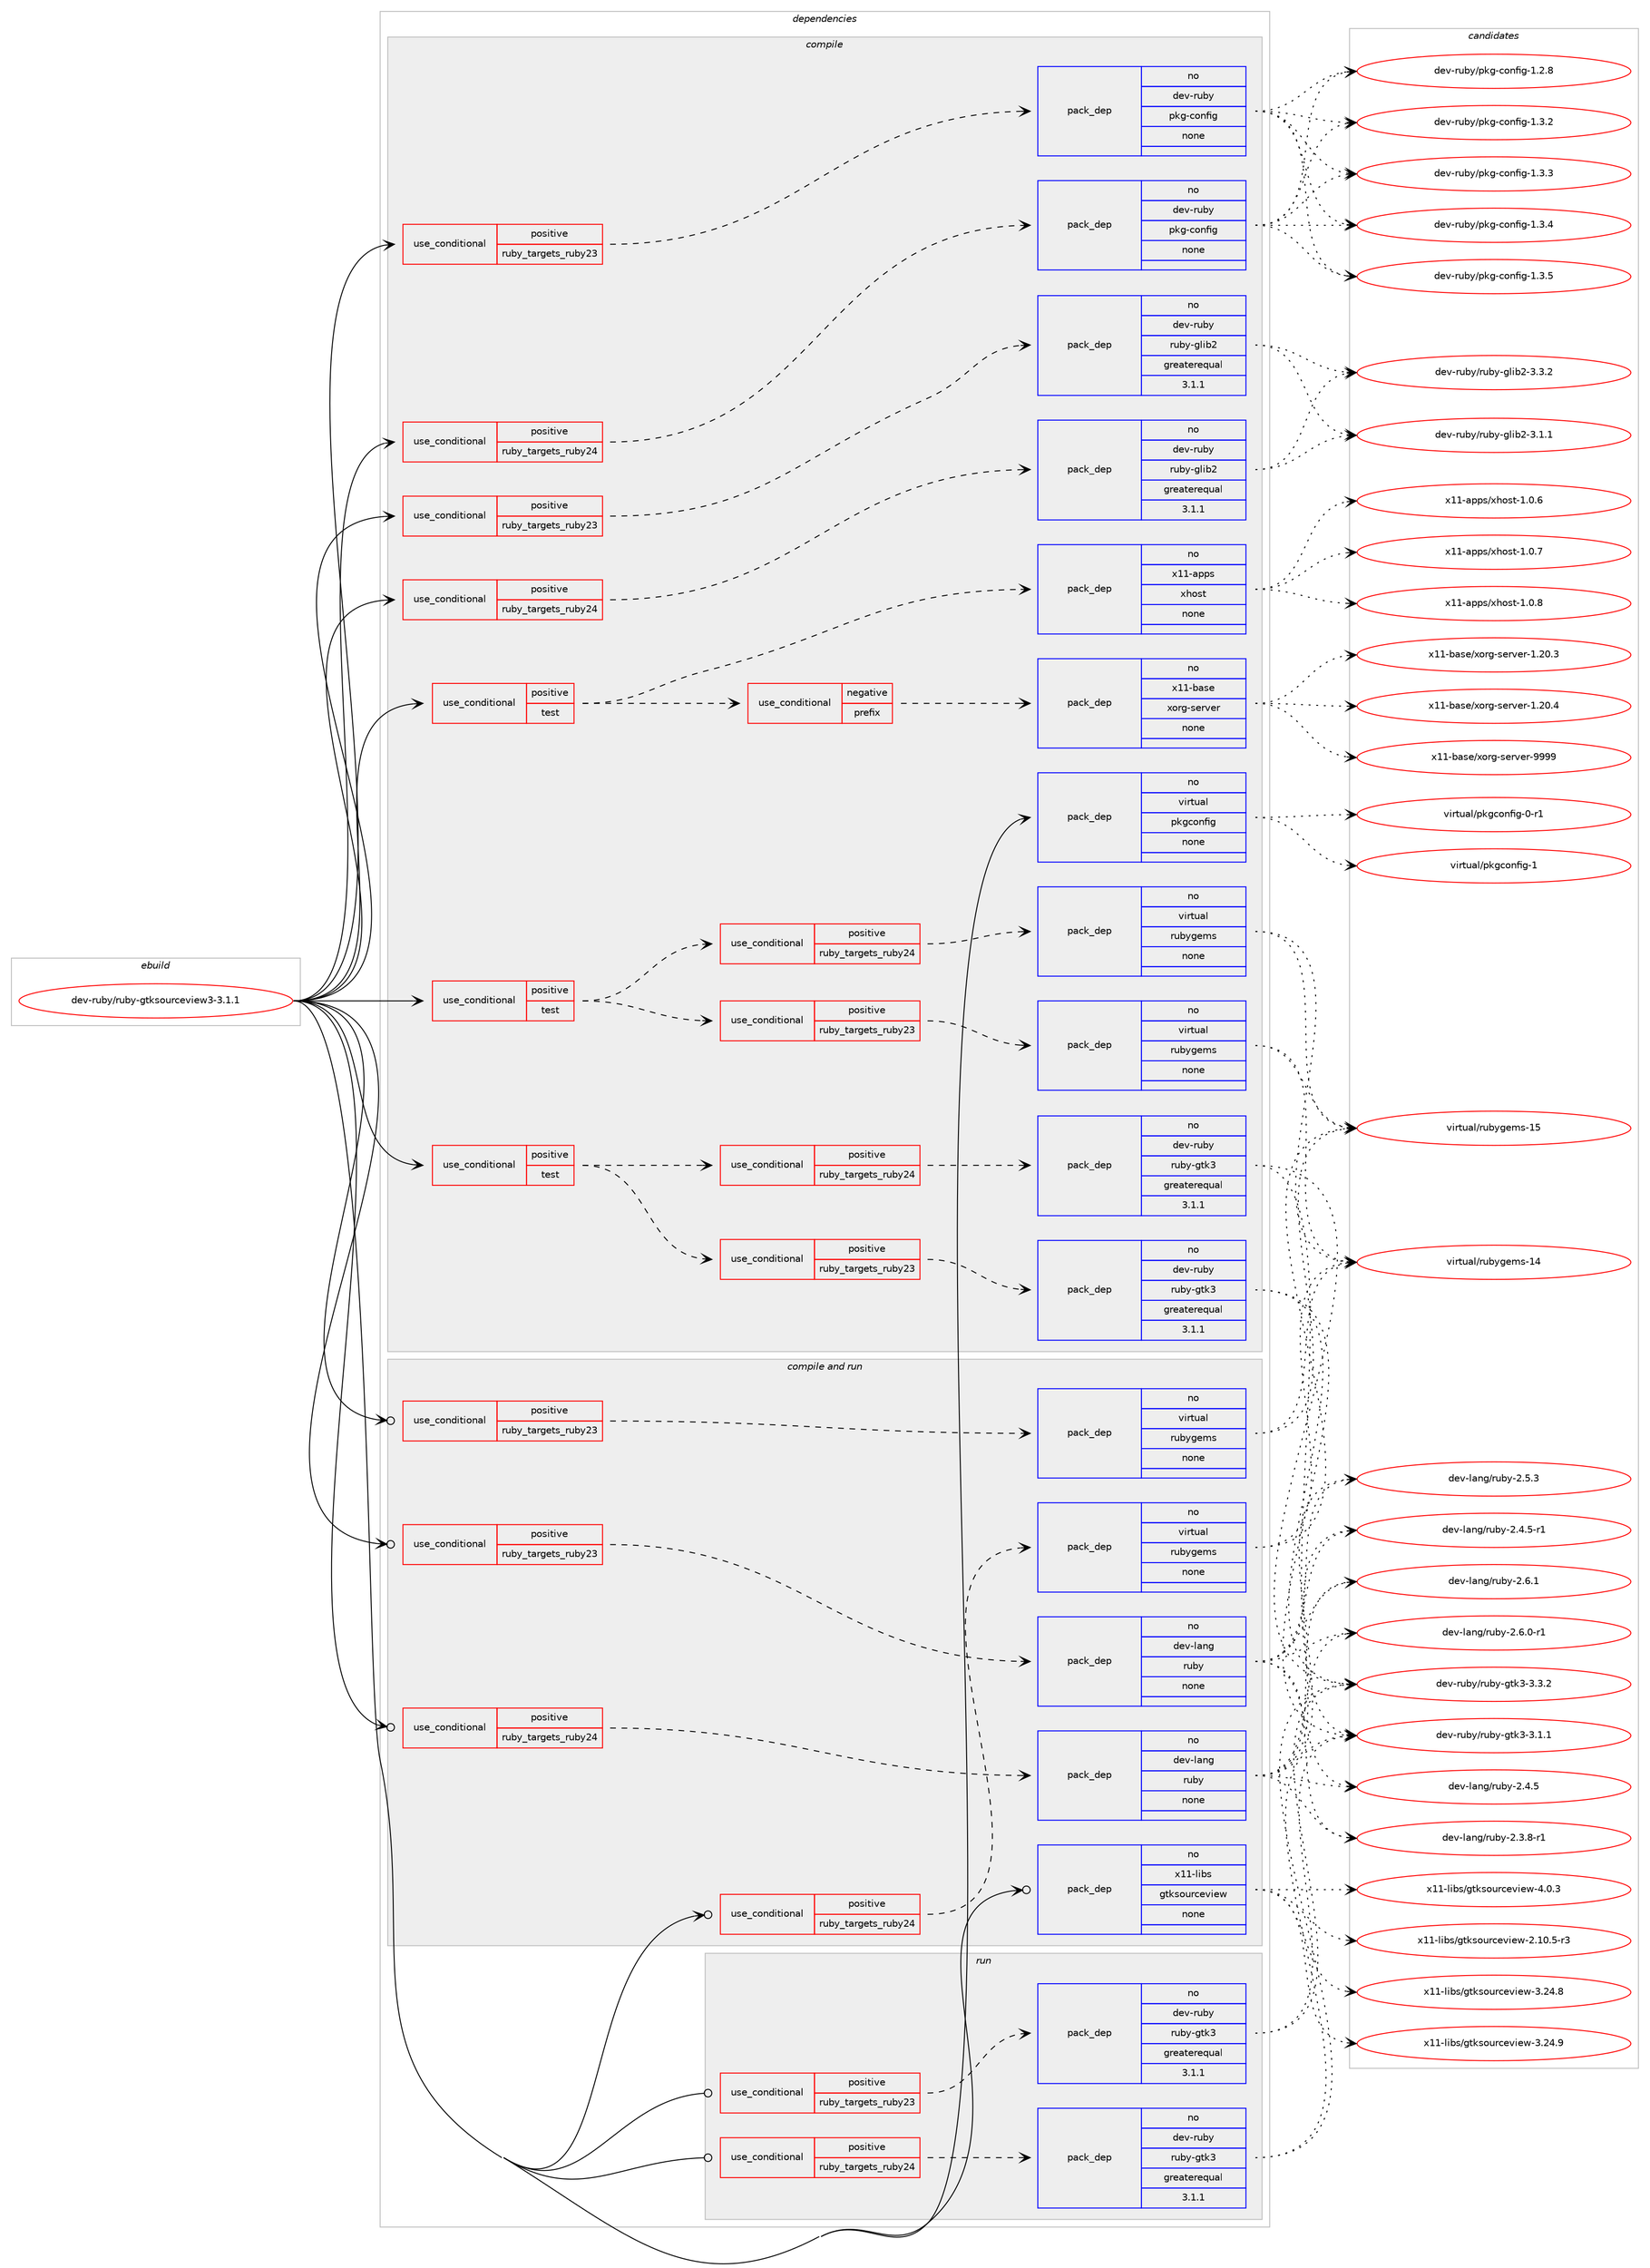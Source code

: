digraph prolog {

# *************
# Graph options
# *************

newrank=true;
concentrate=true;
compound=true;
graph [rankdir=LR,fontname=Helvetica,fontsize=10,ranksep=1.5];#, ranksep=2.5, nodesep=0.2];
edge  [arrowhead=vee];
node  [fontname=Helvetica,fontsize=10];

# **********
# The ebuild
# **********

subgraph cluster_leftcol {
color=gray;
rank=same;
label=<<i>ebuild</i>>;
id [label="dev-ruby/ruby-gtksourceview3-3.1.1", color=red, width=4, href="../dev-ruby/ruby-gtksourceview3-3.1.1.svg"];
}

# ****************
# The dependencies
# ****************

subgraph cluster_midcol {
color=gray;
label=<<i>dependencies</i>>;
subgraph cluster_compile {
fillcolor="#eeeeee";
style=filled;
label=<<i>compile</i>>;
subgraph cond415494 {
dependency1524070 [label=<<TABLE BORDER="0" CELLBORDER="1" CELLSPACING="0" CELLPADDING="4"><TR><TD ROWSPAN="3" CELLPADDING="10">use_conditional</TD></TR><TR><TD>positive</TD></TR><TR><TD>ruby_targets_ruby23</TD></TR></TABLE>>, shape=none, color=red];
subgraph pack1085070 {
dependency1524071 [label=<<TABLE BORDER="0" CELLBORDER="1" CELLSPACING="0" CELLPADDING="4" WIDTH="220"><TR><TD ROWSPAN="6" CELLPADDING="30">pack_dep</TD></TR><TR><TD WIDTH="110">no</TD></TR><TR><TD>dev-ruby</TD></TR><TR><TD>pkg-config</TD></TR><TR><TD>none</TD></TR><TR><TD></TD></TR></TABLE>>, shape=none, color=blue];
}
dependency1524070:e -> dependency1524071:w [weight=20,style="dashed",arrowhead="vee"];
}
id:e -> dependency1524070:w [weight=20,style="solid",arrowhead="vee"];
subgraph cond415495 {
dependency1524072 [label=<<TABLE BORDER="0" CELLBORDER="1" CELLSPACING="0" CELLPADDING="4"><TR><TD ROWSPAN="3" CELLPADDING="10">use_conditional</TD></TR><TR><TD>positive</TD></TR><TR><TD>ruby_targets_ruby23</TD></TR></TABLE>>, shape=none, color=red];
subgraph pack1085071 {
dependency1524073 [label=<<TABLE BORDER="0" CELLBORDER="1" CELLSPACING="0" CELLPADDING="4" WIDTH="220"><TR><TD ROWSPAN="6" CELLPADDING="30">pack_dep</TD></TR><TR><TD WIDTH="110">no</TD></TR><TR><TD>dev-ruby</TD></TR><TR><TD>ruby-glib2</TD></TR><TR><TD>greaterequal</TD></TR><TR><TD>3.1.1</TD></TR></TABLE>>, shape=none, color=blue];
}
dependency1524072:e -> dependency1524073:w [weight=20,style="dashed",arrowhead="vee"];
}
id:e -> dependency1524072:w [weight=20,style="solid",arrowhead="vee"];
subgraph cond415496 {
dependency1524074 [label=<<TABLE BORDER="0" CELLBORDER="1" CELLSPACING="0" CELLPADDING="4"><TR><TD ROWSPAN="3" CELLPADDING="10">use_conditional</TD></TR><TR><TD>positive</TD></TR><TR><TD>ruby_targets_ruby24</TD></TR></TABLE>>, shape=none, color=red];
subgraph pack1085072 {
dependency1524075 [label=<<TABLE BORDER="0" CELLBORDER="1" CELLSPACING="0" CELLPADDING="4" WIDTH="220"><TR><TD ROWSPAN="6" CELLPADDING="30">pack_dep</TD></TR><TR><TD WIDTH="110">no</TD></TR><TR><TD>dev-ruby</TD></TR><TR><TD>pkg-config</TD></TR><TR><TD>none</TD></TR><TR><TD></TD></TR></TABLE>>, shape=none, color=blue];
}
dependency1524074:e -> dependency1524075:w [weight=20,style="dashed",arrowhead="vee"];
}
id:e -> dependency1524074:w [weight=20,style="solid",arrowhead="vee"];
subgraph cond415497 {
dependency1524076 [label=<<TABLE BORDER="0" CELLBORDER="1" CELLSPACING="0" CELLPADDING="4"><TR><TD ROWSPAN="3" CELLPADDING="10">use_conditional</TD></TR><TR><TD>positive</TD></TR><TR><TD>ruby_targets_ruby24</TD></TR></TABLE>>, shape=none, color=red];
subgraph pack1085073 {
dependency1524077 [label=<<TABLE BORDER="0" CELLBORDER="1" CELLSPACING="0" CELLPADDING="4" WIDTH="220"><TR><TD ROWSPAN="6" CELLPADDING="30">pack_dep</TD></TR><TR><TD WIDTH="110">no</TD></TR><TR><TD>dev-ruby</TD></TR><TR><TD>ruby-glib2</TD></TR><TR><TD>greaterequal</TD></TR><TR><TD>3.1.1</TD></TR></TABLE>>, shape=none, color=blue];
}
dependency1524076:e -> dependency1524077:w [weight=20,style="dashed",arrowhead="vee"];
}
id:e -> dependency1524076:w [weight=20,style="solid",arrowhead="vee"];
subgraph cond415498 {
dependency1524078 [label=<<TABLE BORDER="0" CELLBORDER="1" CELLSPACING="0" CELLPADDING="4"><TR><TD ROWSPAN="3" CELLPADDING="10">use_conditional</TD></TR><TR><TD>positive</TD></TR><TR><TD>test</TD></TR></TABLE>>, shape=none, color=red];
subgraph cond415499 {
dependency1524079 [label=<<TABLE BORDER="0" CELLBORDER="1" CELLSPACING="0" CELLPADDING="4"><TR><TD ROWSPAN="3" CELLPADDING="10">use_conditional</TD></TR><TR><TD>negative</TD></TR><TR><TD>prefix</TD></TR></TABLE>>, shape=none, color=red];
subgraph pack1085074 {
dependency1524080 [label=<<TABLE BORDER="0" CELLBORDER="1" CELLSPACING="0" CELLPADDING="4" WIDTH="220"><TR><TD ROWSPAN="6" CELLPADDING="30">pack_dep</TD></TR><TR><TD WIDTH="110">no</TD></TR><TR><TD>x11-base</TD></TR><TR><TD>xorg-server</TD></TR><TR><TD>none</TD></TR><TR><TD></TD></TR></TABLE>>, shape=none, color=blue];
}
dependency1524079:e -> dependency1524080:w [weight=20,style="dashed",arrowhead="vee"];
}
dependency1524078:e -> dependency1524079:w [weight=20,style="dashed",arrowhead="vee"];
subgraph pack1085075 {
dependency1524081 [label=<<TABLE BORDER="0" CELLBORDER="1" CELLSPACING="0" CELLPADDING="4" WIDTH="220"><TR><TD ROWSPAN="6" CELLPADDING="30">pack_dep</TD></TR><TR><TD WIDTH="110">no</TD></TR><TR><TD>x11-apps</TD></TR><TR><TD>xhost</TD></TR><TR><TD>none</TD></TR><TR><TD></TD></TR></TABLE>>, shape=none, color=blue];
}
dependency1524078:e -> dependency1524081:w [weight=20,style="dashed",arrowhead="vee"];
}
id:e -> dependency1524078:w [weight=20,style="solid",arrowhead="vee"];
subgraph cond415500 {
dependency1524082 [label=<<TABLE BORDER="0" CELLBORDER="1" CELLSPACING="0" CELLPADDING="4"><TR><TD ROWSPAN="3" CELLPADDING="10">use_conditional</TD></TR><TR><TD>positive</TD></TR><TR><TD>test</TD></TR></TABLE>>, shape=none, color=red];
subgraph cond415501 {
dependency1524083 [label=<<TABLE BORDER="0" CELLBORDER="1" CELLSPACING="0" CELLPADDING="4"><TR><TD ROWSPAN="3" CELLPADDING="10">use_conditional</TD></TR><TR><TD>positive</TD></TR><TR><TD>ruby_targets_ruby23</TD></TR></TABLE>>, shape=none, color=red];
subgraph pack1085076 {
dependency1524084 [label=<<TABLE BORDER="0" CELLBORDER="1" CELLSPACING="0" CELLPADDING="4" WIDTH="220"><TR><TD ROWSPAN="6" CELLPADDING="30">pack_dep</TD></TR><TR><TD WIDTH="110">no</TD></TR><TR><TD>dev-ruby</TD></TR><TR><TD>ruby-gtk3</TD></TR><TR><TD>greaterequal</TD></TR><TR><TD>3.1.1</TD></TR></TABLE>>, shape=none, color=blue];
}
dependency1524083:e -> dependency1524084:w [weight=20,style="dashed",arrowhead="vee"];
}
dependency1524082:e -> dependency1524083:w [weight=20,style="dashed",arrowhead="vee"];
subgraph cond415502 {
dependency1524085 [label=<<TABLE BORDER="0" CELLBORDER="1" CELLSPACING="0" CELLPADDING="4"><TR><TD ROWSPAN="3" CELLPADDING="10">use_conditional</TD></TR><TR><TD>positive</TD></TR><TR><TD>ruby_targets_ruby24</TD></TR></TABLE>>, shape=none, color=red];
subgraph pack1085077 {
dependency1524086 [label=<<TABLE BORDER="0" CELLBORDER="1" CELLSPACING="0" CELLPADDING="4" WIDTH="220"><TR><TD ROWSPAN="6" CELLPADDING="30">pack_dep</TD></TR><TR><TD WIDTH="110">no</TD></TR><TR><TD>dev-ruby</TD></TR><TR><TD>ruby-gtk3</TD></TR><TR><TD>greaterequal</TD></TR><TR><TD>3.1.1</TD></TR></TABLE>>, shape=none, color=blue];
}
dependency1524085:e -> dependency1524086:w [weight=20,style="dashed",arrowhead="vee"];
}
dependency1524082:e -> dependency1524085:w [weight=20,style="dashed",arrowhead="vee"];
}
id:e -> dependency1524082:w [weight=20,style="solid",arrowhead="vee"];
subgraph cond415503 {
dependency1524087 [label=<<TABLE BORDER="0" CELLBORDER="1" CELLSPACING="0" CELLPADDING="4"><TR><TD ROWSPAN="3" CELLPADDING="10">use_conditional</TD></TR><TR><TD>positive</TD></TR><TR><TD>test</TD></TR></TABLE>>, shape=none, color=red];
subgraph cond415504 {
dependency1524088 [label=<<TABLE BORDER="0" CELLBORDER="1" CELLSPACING="0" CELLPADDING="4"><TR><TD ROWSPAN="3" CELLPADDING="10">use_conditional</TD></TR><TR><TD>positive</TD></TR><TR><TD>ruby_targets_ruby23</TD></TR></TABLE>>, shape=none, color=red];
subgraph pack1085078 {
dependency1524089 [label=<<TABLE BORDER="0" CELLBORDER="1" CELLSPACING="0" CELLPADDING="4" WIDTH="220"><TR><TD ROWSPAN="6" CELLPADDING="30">pack_dep</TD></TR><TR><TD WIDTH="110">no</TD></TR><TR><TD>virtual</TD></TR><TR><TD>rubygems</TD></TR><TR><TD>none</TD></TR><TR><TD></TD></TR></TABLE>>, shape=none, color=blue];
}
dependency1524088:e -> dependency1524089:w [weight=20,style="dashed",arrowhead="vee"];
}
dependency1524087:e -> dependency1524088:w [weight=20,style="dashed",arrowhead="vee"];
subgraph cond415505 {
dependency1524090 [label=<<TABLE BORDER="0" CELLBORDER="1" CELLSPACING="0" CELLPADDING="4"><TR><TD ROWSPAN="3" CELLPADDING="10">use_conditional</TD></TR><TR><TD>positive</TD></TR><TR><TD>ruby_targets_ruby24</TD></TR></TABLE>>, shape=none, color=red];
subgraph pack1085079 {
dependency1524091 [label=<<TABLE BORDER="0" CELLBORDER="1" CELLSPACING="0" CELLPADDING="4" WIDTH="220"><TR><TD ROWSPAN="6" CELLPADDING="30">pack_dep</TD></TR><TR><TD WIDTH="110">no</TD></TR><TR><TD>virtual</TD></TR><TR><TD>rubygems</TD></TR><TR><TD>none</TD></TR><TR><TD></TD></TR></TABLE>>, shape=none, color=blue];
}
dependency1524090:e -> dependency1524091:w [weight=20,style="dashed",arrowhead="vee"];
}
dependency1524087:e -> dependency1524090:w [weight=20,style="dashed",arrowhead="vee"];
}
id:e -> dependency1524087:w [weight=20,style="solid",arrowhead="vee"];
subgraph pack1085080 {
dependency1524092 [label=<<TABLE BORDER="0" CELLBORDER="1" CELLSPACING="0" CELLPADDING="4" WIDTH="220"><TR><TD ROWSPAN="6" CELLPADDING="30">pack_dep</TD></TR><TR><TD WIDTH="110">no</TD></TR><TR><TD>virtual</TD></TR><TR><TD>pkgconfig</TD></TR><TR><TD>none</TD></TR><TR><TD></TD></TR></TABLE>>, shape=none, color=blue];
}
id:e -> dependency1524092:w [weight=20,style="solid",arrowhead="vee"];
}
subgraph cluster_compileandrun {
fillcolor="#eeeeee";
style=filled;
label=<<i>compile and run</i>>;
subgraph cond415506 {
dependency1524093 [label=<<TABLE BORDER="0" CELLBORDER="1" CELLSPACING="0" CELLPADDING="4"><TR><TD ROWSPAN="3" CELLPADDING="10">use_conditional</TD></TR><TR><TD>positive</TD></TR><TR><TD>ruby_targets_ruby23</TD></TR></TABLE>>, shape=none, color=red];
subgraph pack1085081 {
dependency1524094 [label=<<TABLE BORDER="0" CELLBORDER="1" CELLSPACING="0" CELLPADDING="4" WIDTH="220"><TR><TD ROWSPAN="6" CELLPADDING="30">pack_dep</TD></TR><TR><TD WIDTH="110">no</TD></TR><TR><TD>dev-lang</TD></TR><TR><TD>ruby</TD></TR><TR><TD>none</TD></TR><TR><TD></TD></TR></TABLE>>, shape=none, color=blue];
}
dependency1524093:e -> dependency1524094:w [weight=20,style="dashed",arrowhead="vee"];
}
id:e -> dependency1524093:w [weight=20,style="solid",arrowhead="odotvee"];
subgraph cond415507 {
dependency1524095 [label=<<TABLE BORDER="0" CELLBORDER="1" CELLSPACING="0" CELLPADDING="4"><TR><TD ROWSPAN="3" CELLPADDING="10">use_conditional</TD></TR><TR><TD>positive</TD></TR><TR><TD>ruby_targets_ruby23</TD></TR></TABLE>>, shape=none, color=red];
subgraph pack1085082 {
dependency1524096 [label=<<TABLE BORDER="0" CELLBORDER="1" CELLSPACING="0" CELLPADDING="4" WIDTH="220"><TR><TD ROWSPAN="6" CELLPADDING="30">pack_dep</TD></TR><TR><TD WIDTH="110">no</TD></TR><TR><TD>virtual</TD></TR><TR><TD>rubygems</TD></TR><TR><TD>none</TD></TR><TR><TD></TD></TR></TABLE>>, shape=none, color=blue];
}
dependency1524095:e -> dependency1524096:w [weight=20,style="dashed",arrowhead="vee"];
}
id:e -> dependency1524095:w [weight=20,style="solid",arrowhead="odotvee"];
subgraph cond415508 {
dependency1524097 [label=<<TABLE BORDER="0" CELLBORDER="1" CELLSPACING="0" CELLPADDING="4"><TR><TD ROWSPAN="3" CELLPADDING="10">use_conditional</TD></TR><TR><TD>positive</TD></TR><TR><TD>ruby_targets_ruby24</TD></TR></TABLE>>, shape=none, color=red];
subgraph pack1085083 {
dependency1524098 [label=<<TABLE BORDER="0" CELLBORDER="1" CELLSPACING="0" CELLPADDING="4" WIDTH="220"><TR><TD ROWSPAN="6" CELLPADDING="30">pack_dep</TD></TR><TR><TD WIDTH="110">no</TD></TR><TR><TD>dev-lang</TD></TR><TR><TD>ruby</TD></TR><TR><TD>none</TD></TR><TR><TD></TD></TR></TABLE>>, shape=none, color=blue];
}
dependency1524097:e -> dependency1524098:w [weight=20,style="dashed",arrowhead="vee"];
}
id:e -> dependency1524097:w [weight=20,style="solid",arrowhead="odotvee"];
subgraph cond415509 {
dependency1524099 [label=<<TABLE BORDER="0" CELLBORDER="1" CELLSPACING="0" CELLPADDING="4"><TR><TD ROWSPAN="3" CELLPADDING="10">use_conditional</TD></TR><TR><TD>positive</TD></TR><TR><TD>ruby_targets_ruby24</TD></TR></TABLE>>, shape=none, color=red];
subgraph pack1085084 {
dependency1524100 [label=<<TABLE BORDER="0" CELLBORDER="1" CELLSPACING="0" CELLPADDING="4" WIDTH="220"><TR><TD ROWSPAN="6" CELLPADDING="30">pack_dep</TD></TR><TR><TD WIDTH="110">no</TD></TR><TR><TD>virtual</TD></TR><TR><TD>rubygems</TD></TR><TR><TD>none</TD></TR><TR><TD></TD></TR></TABLE>>, shape=none, color=blue];
}
dependency1524099:e -> dependency1524100:w [weight=20,style="dashed",arrowhead="vee"];
}
id:e -> dependency1524099:w [weight=20,style="solid",arrowhead="odotvee"];
subgraph pack1085085 {
dependency1524101 [label=<<TABLE BORDER="0" CELLBORDER="1" CELLSPACING="0" CELLPADDING="4" WIDTH="220"><TR><TD ROWSPAN="6" CELLPADDING="30">pack_dep</TD></TR><TR><TD WIDTH="110">no</TD></TR><TR><TD>x11-libs</TD></TR><TR><TD>gtksourceview</TD></TR><TR><TD>none</TD></TR><TR><TD></TD></TR></TABLE>>, shape=none, color=blue];
}
id:e -> dependency1524101:w [weight=20,style="solid",arrowhead="odotvee"];
}
subgraph cluster_run {
fillcolor="#eeeeee";
style=filled;
label=<<i>run</i>>;
subgraph cond415510 {
dependency1524102 [label=<<TABLE BORDER="0" CELLBORDER="1" CELLSPACING="0" CELLPADDING="4"><TR><TD ROWSPAN="3" CELLPADDING="10">use_conditional</TD></TR><TR><TD>positive</TD></TR><TR><TD>ruby_targets_ruby23</TD></TR></TABLE>>, shape=none, color=red];
subgraph pack1085086 {
dependency1524103 [label=<<TABLE BORDER="0" CELLBORDER="1" CELLSPACING="0" CELLPADDING="4" WIDTH="220"><TR><TD ROWSPAN="6" CELLPADDING="30">pack_dep</TD></TR><TR><TD WIDTH="110">no</TD></TR><TR><TD>dev-ruby</TD></TR><TR><TD>ruby-gtk3</TD></TR><TR><TD>greaterequal</TD></TR><TR><TD>3.1.1</TD></TR></TABLE>>, shape=none, color=blue];
}
dependency1524102:e -> dependency1524103:w [weight=20,style="dashed",arrowhead="vee"];
}
id:e -> dependency1524102:w [weight=20,style="solid",arrowhead="odot"];
subgraph cond415511 {
dependency1524104 [label=<<TABLE BORDER="0" CELLBORDER="1" CELLSPACING="0" CELLPADDING="4"><TR><TD ROWSPAN="3" CELLPADDING="10">use_conditional</TD></TR><TR><TD>positive</TD></TR><TR><TD>ruby_targets_ruby24</TD></TR></TABLE>>, shape=none, color=red];
subgraph pack1085087 {
dependency1524105 [label=<<TABLE BORDER="0" CELLBORDER="1" CELLSPACING="0" CELLPADDING="4" WIDTH="220"><TR><TD ROWSPAN="6" CELLPADDING="30">pack_dep</TD></TR><TR><TD WIDTH="110">no</TD></TR><TR><TD>dev-ruby</TD></TR><TR><TD>ruby-gtk3</TD></TR><TR><TD>greaterequal</TD></TR><TR><TD>3.1.1</TD></TR></TABLE>>, shape=none, color=blue];
}
dependency1524104:e -> dependency1524105:w [weight=20,style="dashed",arrowhead="vee"];
}
id:e -> dependency1524104:w [weight=20,style="solid",arrowhead="odot"];
}
}

# **************
# The candidates
# **************

subgraph cluster_choices {
rank=same;
color=gray;
label=<<i>candidates</i>>;

subgraph choice1085070 {
color=black;
nodesep=1;
choice1001011184511411798121471121071034599111110102105103454946504656 [label="dev-ruby/pkg-config-1.2.8", color=red, width=4,href="../dev-ruby/pkg-config-1.2.8.svg"];
choice1001011184511411798121471121071034599111110102105103454946514650 [label="dev-ruby/pkg-config-1.3.2", color=red, width=4,href="../dev-ruby/pkg-config-1.3.2.svg"];
choice1001011184511411798121471121071034599111110102105103454946514651 [label="dev-ruby/pkg-config-1.3.3", color=red, width=4,href="../dev-ruby/pkg-config-1.3.3.svg"];
choice1001011184511411798121471121071034599111110102105103454946514652 [label="dev-ruby/pkg-config-1.3.4", color=red, width=4,href="../dev-ruby/pkg-config-1.3.4.svg"];
choice1001011184511411798121471121071034599111110102105103454946514653 [label="dev-ruby/pkg-config-1.3.5", color=red, width=4,href="../dev-ruby/pkg-config-1.3.5.svg"];
dependency1524071:e -> choice1001011184511411798121471121071034599111110102105103454946504656:w [style=dotted,weight="100"];
dependency1524071:e -> choice1001011184511411798121471121071034599111110102105103454946514650:w [style=dotted,weight="100"];
dependency1524071:e -> choice1001011184511411798121471121071034599111110102105103454946514651:w [style=dotted,weight="100"];
dependency1524071:e -> choice1001011184511411798121471121071034599111110102105103454946514652:w [style=dotted,weight="100"];
dependency1524071:e -> choice1001011184511411798121471121071034599111110102105103454946514653:w [style=dotted,weight="100"];
}
subgraph choice1085071 {
color=black;
nodesep=1;
choice10010111845114117981214711411798121451031081059850455146494649 [label="dev-ruby/ruby-glib2-3.1.1", color=red, width=4,href="../dev-ruby/ruby-glib2-3.1.1.svg"];
choice10010111845114117981214711411798121451031081059850455146514650 [label="dev-ruby/ruby-glib2-3.3.2", color=red, width=4,href="../dev-ruby/ruby-glib2-3.3.2.svg"];
dependency1524073:e -> choice10010111845114117981214711411798121451031081059850455146494649:w [style=dotted,weight="100"];
dependency1524073:e -> choice10010111845114117981214711411798121451031081059850455146514650:w [style=dotted,weight="100"];
}
subgraph choice1085072 {
color=black;
nodesep=1;
choice1001011184511411798121471121071034599111110102105103454946504656 [label="dev-ruby/pkg-config-1.2.8", color=red, width=4,href="../dev-ruby/pkg-config-1.2.8.svg"];
choice1001011184511411798121471121071034599111110102105103454946514650 [label="dev-ruby/pkg-config-1.3.2", color=red, width=4,href="../dev-ruby/pkg-config-1.3.2.svg"];
choice1001011184511411798121471121071034599111110102105103454946514651 [label="dev-ruby/pkg-config-1.3.3", color=red, width=4,href="../dev-ruby/pkg-config-1.3.3.svg"];
choice1001011184511411798121471121071034599111110102105103454946514652 [label="dev-ruby/pkg-config-1.3.4", color=red, width=4,href="../dev-ruby/pkg-config-1.3.4.svg"];
choice1001011184511411798121471121071034599111110102105103454946514653 [label="dev-ruby/pkg-config-1.3.5", color=red, width=4,href="../dev-ruby/pkg-config-1.3.5.svg"];
dependency1524075:e -> choice1001011184511411798121471121071034599111110102105103454946504656:w [style=dotted,weight="100"];
dependency1524075:e -> choice1001011184511411798121471121071034599111110102105103454946514650:w [style=dotted,weight="100"];
dependency1524075:e -> choice1001011184511411798121471121071034599111110102105103454946514651:w [style=dotted,weight="100"];
dependency1524075:e -> choice1001011184511411798121471121071034599111110102105103454946514652:w [style=dotted,weight="100"];
dependency1524075:e -> choice1001011184511411798121471121071034599111110102105103454946514653:w [style=dotted,weight="100"];
}
subgraph choice1085073 {
color=black;
nodesep=1;
choice10010111845114117981214711411798121451031081059850455146494649 [label="dev-ruby/ruby-glib2-3.1.1", color=red, width=4,href="../dev-ruby/ruby-glib2-3.1.1.svg"];
choice10010111845114117981214711411798121451031081059850455146514650 [label="dev-ruby/ruby-glib2-3.3.2", color=red, width=4,href="../dev-ruby/ruby-glib2-3.3.2.svg"];
dependency1524077:e -> choice10010111845114117981214711411798121451031081059850455146494649:w [style=dotted,weight="100"];
dependency1524077:e -> choice10010111845114117981214711411798121451031081059850455146514650:w [style=dotted,weight="100"];
}
subgraph choice1085074 {
color=black;
nodesep=1;
choice1204949459897115101471201111141034511510111411810111445494650484651 [label="x11-base/xorg-server-1.20.3", color=red, width=4,href="../x11-base/xorg-server-1.20.3.svg"];
choice1204949459897115101471201111141034511510111411810111445494650484652 [label="x11-base/xorg-server-1.20.4", color=red, width=4,href="../x11-base/xorg-server-1.20.4.svg"];
choice120494945989711510147120111114103451151011141181011144557575757 [label="x11-base/xorg-server-9999", color=red, width=4,href="../x11-base/xorg-server-9999.svg"];
dependency1524080:e -> choice1204949459897115101471201111141034511510111411810111445494650484651:w [style=dotted,weight="100"];
dependency1524080:e -> choice1204949459897115101471201111141034511510111411810111445494650484652:w [style=dotted,weight="100"];
dependency1524080:e -> choice120494945989711510147120111114103451151011141181011144557575757:w [style=dotted,weight="100"];
}
subgraph choice1085075 {
color=black;
nodesep=1;
choice1204949459711211211547120104111115116454946484654 [label="x11-apps/xhost-1.0.6", color=red, width=4,href="../x11-apps/xhost-1.0.6.svg"];
choice1204949459711211211547120104111115116454946484655 [label="x11-apps/xhost-1.0.7", color=red, width=4,href="../x11-apps/xhost-1.0.7.svg"];
choice1204949459711211211547120104111115116454946484656 [label="x11-apps/xhost-1.0.8", color=red, width=4,href="../x11-apps/xhost-1.0.8.svg"];
dependency1524081:e -> choice1204949459711211211547120104111115116454946484654:w [style=dotted,weight="100"];
dependency1524081:e -> choice1204949459711211211547120104111115116454946484655:w [style=dotted,weight="100"];
dependency1524081:e -> choice1204949459711211211547120104111115116454946484656:w [style=dotted,weight="100"];
}
subgraph choice1085076 {
color=black;
nodesep=1;
choice100101118451141179812147114117981214510311610751455146494649 [label="dev-ruby/ruby-gtk3-3.1.1", color=red, width=4,href="../dev-ruby/ruby-gtk3-3.1.1.svg"];
choice100101118451141179812147114117981214510311610751455146514650 [label="dev-ruby/ruby-gtk3-3.3.2", color=red, width=4,href="../dev-ruby/ruby-gtk3-3.3.2.svg"];
dependency1524084:e -> choice100101118451141179812147114117981214510311610751455146494649:w [style=dotted,weight="100"];
dependency1524084:e -> choice100101118451141179812147114117981214510311610751455146514650:w [style=dotted,weight="100"];
}
subgraph choice1085077 {
color=black;
nodesep=1;
choice100101118451141179812147114117981214510311610751455146494649 [label="dev-ruby/ruby-gtk3-3.1.1", color=red, width=4,href="../dev-ruby/ruby-gtk3-3.1.1.svg"];
choice100101118451141179812147114117981214510311610751455146514650 [label="dev-ruby/ruby-gtk3-3.3.2", color=red, width=4,href="../dev-ruby/ruby-gtk3-3.3.2.svg"];
dependency1524086:e -> choice100101118451141179812147114117981214510311610751455146494649:w [style=dotted,weight="100"];
dependency1524086:e -> choice100101118451141179812147114117981214510311610751455146514650:w [style=dotted,weight="100"];
}
subgraph choice1085078 {
color=black;
nodesep=1;
choice118105114116117971084711411798121103101109115454952 [label="virtual/rubygems-14", color=red, width=4,href="../virtual/rubygems-14.svg"];
choice118105114116117971084711411798121103101109115454953 [label="virtual/rubygems-15", color=red, width=4,href="../virtual/rubygems-15.svg"];
dependency1524089:e -> choice118105114116117971084711411798121103101109115454952:w [style=dotted,weight="100"];
dependency1524089:e -> choice118105114116117971084711411798121103101109115454953:w [style=dotted,weight="100"];
}
subgraph choice1085079 {
color=black;
nodesep=1;
choice118105114116117971084711411798121103101109115454952 [label="virtual/rubygems-14", color=red, width=4,href="../virtual/rubygems-14.svg"];
choice118105114116117971084711411798121103101109115454953 [label="virtual/rubygems-15", color=red, width=4,href="../virtual/rubygems-15.svg"];
dependency1524091:e -> choice118105114116117971084711411798121103101109115454952:w [style=dotted,weight="100"];
dependency1524091:e -> choice118105114116117971084711411798121103101109115454953:w [style=dotted,weight="100"];
}
subgraph choice1085080 {
color=black;
nodesep=1;
choice11810511411611797108471121071039911111010210510345484511449 [label="virtual/pkgconfig-0-r1", color=red, width=4,href="../virtual/pkgconfig-0-r1.svg"];
choice1181051141161179710847112107103991111101021051034549 [label="virtual/pkgconfig-1", color=red, width=4,href="../virtual/pkgconfig-1.svg"];
dependency1524092:e -> choice11810511411611797108471121071039911111010210510345484511449:w [style=dotted,weight="100"];
dependency1524092:e -> choice1181051141161179710847112107103991111101021051034549:w [style=dotted,weight="100"];
}
subgraph choice1085081 {
color=black;
nodesep=1;
choice100101118451089711010347114117981214550465146564511449 [label="dev-lang/ruby-2.3.8-r1", color=red, width=4,href="../dev-lang/ruby-2.3.8-r1.svg"];
choice10010111845108971101034711411798121455046524653 [label="dev-lang/ruby-2.4.5", color=red, width=4,href="../dev-lang/ruby-2.4.5.svg"];
choice100101118451089711010347114117981214550465246534511449 [label="dev-lang/ruby-2.4.5-r1", color=red, width=4,href="../dev-lang/ruby-2.4.5-r1.svg"];
choice10010111845108971101034711411798121455046534651 [label="dev-lang/ruby-2.5.3", color=red, width=4,href="../dev-lang/ruby-2.5.3.svg"];
choice100101118451089711010347114117981214550465446484511449 [label="dev-lang/ruby-2.6.0-r1", color=red, width=4,href="../dev-lang/ruby-2.6.0-r1.svg"];
choice10010111845108971101034711411798121455046544649 [label="dev-lang/ruby-2.6.1", color=red, width=4,href="../dev-lang/ruby-2.6.1.svg"];
dependency1524094:e -> choice100101118451089711010347114117981214550465146564511449:w [style=dotted,weight="100"];
dependency1524094:e -> choice10010111845108971101034711411798121455046524653:w [style=dotted,weight="100"];
dependency1524094:e -> choice100101118451089711010347114117981214550465246534511449:w [style=dotted,weight="100"];
dependency1524094:e -> choice10010111845108971101034711411798121455046534651:w [style=dotted,weight="100"];
dependency1524094:e -> choice100101118451089711010347114117981214550465446484511449:w [style=dotted,weight="100"];
dependency1524094:e -> choice10010111845108971101034711411798121455046544649:w [style=dotted,weight="100"];
}
subgraph choice1085082 {
color=black;
nodesep=1;
choice118105114116117971084711411798121103101109115454952 [label="virtual/rubygems-14", color=red, width=4,href="../virtual/rubygems-14.svg"];
choice118105114116117971084711411798121103101109115454953 [label="virtual/rubygems-15", color=red, width=4,href="../virtual/rubygems-15.svg"];
dependency1524096:e -> choice118105114116117971084711411798121103101109115454952:w [style=dotted,weight="100"];
dependency1524096:e -> choice118105114116117971084711411798121103101109115454953:w [style=dotted,weight="100"];
}
subgraph choice1085083 {
color=black;
nodesep=1;
choice100101118451089711010347114117981214550465146564511449 [label="dev-lang/ruby-2.3.8-r1", color=red, width=4,href="../dev-lang/ruby-2.3.8-r1.svg"];
choice10010111845108971101034711411798121455046524653 [label="dev-lang/ruby-2.4.5", color=red, width=4,href="../dev-lang/ruby-2.4.5.svg"];
choice100101118451089711010347114117981214550465246534511449 [label="dev-lang/ruby-2.4.5-r1", color=red, width=4,href="../dev-lang/ruby-2.4.5-r1.svg"];
choice10010111845108971101034711411798121455046534651 [label="dev-lang/ruby-2.5.3", color=red, width=4,href="../dev-lang/ruby-2.5.3.svg"];
choice100101118451089711010347114117981214550465446484511449 [label="dev-lang/ruby-2.6.0-r1", color=red, width=4,href="../dev-lang/ruby-2.6.0-r1.svg"];
choice10010111845108971101034711411798121455046544649 [label="dev-lang/ruby-2.6.1", color=red, width=4,href="../dev-lang/ruby-2.6.1.svg"];
dependency1524098:e -> choice100101118451089711010347114117981214550465146564511449:w [style=dotted,weight="100"];
dependency1524098:e -> choice10010111845108971101034711411798121455046524653:w [style=dotted,weight="100"];
dependency1524098:e -> choice100101118451089711010347114117981214550465246534511449:w [style=dotted,weight="100"];
dependency1524098:e -> choice10010111845108971101034711411798121455046534651:w [style=dotted,weight="100"];
dependency1524098:e -> choice100101118451089711010347114117981214550465446484511449:w [style=dotted,weight="100"];
dependency1524098:e -> choice10010111845108971101034711411798121455046544649:w [style=dotted,weight="100"];
}
subgraph choice1085084 {
color=black;
nodesep=1;
choice118105114116117971084711411798121103101109115454952 [label="virtual/rubygems-14", color=red, width=4,href="../virtual/rubygems-14.svg"];
choice118105114116117971084711411798121103101109115454953 [label="virtual/rubygems-15", color=red, width=4,href="../virtual/rubygems-15.svg"];
dependency1524100:e -> choice118105114116117971084711411798121103101109115454952:w [style=dotted,weight="100"];
dependency1524100:e -> choice118105114116117971084711411798121103101109115454953:w [style=dotted,weight="100"];
}
subgraph choice1085085 {
color=black;
nodesep=1;
choice120494945108105981154710311610711511111711499101118105101119455046494846534511451 [label="x11-libs/gtksourceview-2.10.5-r3", color=red, width=4,href="../x11-libs/gtksourceview-2.10.5-r3.svg"];
choice12049494510810598115471031161071151111171149910111810510111945514650524656 [label="x11-libs/gtksourceview-3.24.8", color=red, width=4,href="../x11-libs/gtksourceview-3.24.8.svg"];
choice12049494510810598115471031161071151111171149910111810510111945514650524657 [label="x11-libs/gtksourceview-3.24.9", color=red, width=4,href="../x11-libs/gtksourceview-3.24.9.svg"];
choice120494945108105981154710311610711511111711499101118105101119455246484651 [label="x11-libs/gtksourceview-4.0.3", color=red, width=4,href="../x11-libs/gtksourceview-4.0.3.svg"];
dependency1524101:e -> choice120494945108105981154710311610711511111711499101118105101119455046494846534511451:w [style=dotted,weight="100"];
dependency1524101:e -> choice12049494510810598115471031161071151111171149910111810510111945514650524656:w [style=dotted,weight="100"];
dependency1524101:e -> choice12049494510810598115471031161071151111171149910111810510111945514650524657:w [style=dotted,weight="100"];
dependency1524101:e -> choice120494945108105981154710311610711511111711499101118105101119455246484651:w [style=dotted,weight="100"];
}
subgraph choice1085086 {
color=black;
nodesep=1;
choice100101118451141179812147114117981214510311610751455146494649 [label="dev-ruby/ruby-gtk3-3.1.1", color=red, width=4,href="../dev-ruby/ruby-gtk3-3.1.1.svg"];
choice100101118451141179812147114117981214510311610751455146514650 [label="dev-ruby/ruby-gtk3-3.3.2", color=red, width=4,href="../dev-ruby/ruby-gtk3-3.3.2.svg"];
dependency1524103:e -> choice100101118451141179812147114117981214510311610751455146494649:w [style=dotted,weight="100"];
dependency1524103:e -> choice100101118451141179812147114117981214510311610751455146514650:w [style=dotted,weight="100"];
}
subgraph choice1085087 {
color=black;
nodesep=1;
choice100101118451141179812147114117981214510311610751455146494649 [label="dev-ruby/ruby-gtk3-3.1.1", color=red, width=4,href="../dev-ruby/ruby-gtk3-3.1.1.svg"];
choice100101118451141179812147114117981214510311610751455146514650 [label="dev-ruby/ruby-gtk3-3.3.2", color=red, width=4,href="../dev-ruby/ruby-gtk3-3.3.2.svg"];
dependency1524105:e -> choice100101118451141179812147114117981214510311610751455146494649:w [style=dotted,weight="100"];
dependency1524105:e -> choice100101118451141179812147114117981214510311610751455146514650:w [style=dotted,weight="100"];
}
}

}

